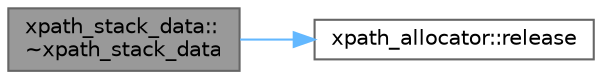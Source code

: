 digraph "xpath_stack_data::~xpath_stack_data"
{
 // INTERACTIVE_SVG=YES
 // LATEX_PDF_SIZE
  bgcolor="transparent";
  edge [fontname=Helvetica,fontsize=10,labelfontname=Helvetica,labelfontsize=10];
  node [fontname=Helvetica,fontsize=10,shape=box,height=0.2,width=0.4];
  rankdir="LR";
  Node1 [id="Node000001",label="xpath_stack_data::\l~xpath_stack_data",height=0.2,width=0.4,color="gray40", fillcolor="grey60", style="filled", fontcolor="black",tooltip=" "];
  Node1 -> Node2 [id="edge1_Node000001_Node000002",color="steelblue1",style="solid",tooltip=" "];
  Node2 [id="Node000002",label="xpath_allocator::release",height=0.2,width=0.4,color="grey40", fillcolor="white", style="filled",URL="$d3/d89/structxpath__allocator.html#a9436b8bdef3e0e0ff0df28c2af6a430d",tooltip=" "];
}
